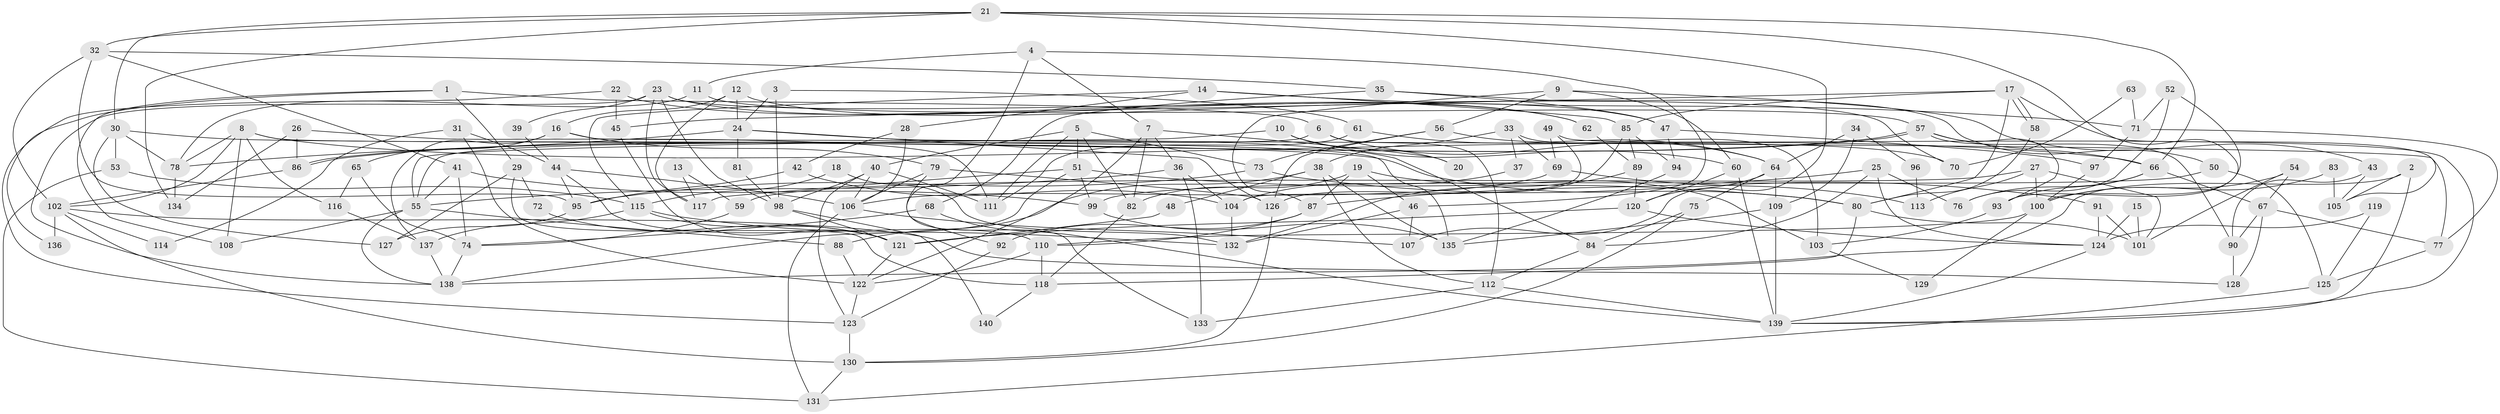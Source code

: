 // coarse degree distribution, {5: 0.3333333333333333, 8: 0.03571428571428571, 4: 0.21428571428571427, 3: 0.21428571428571427, 6: 0.047619047619047616, 1: 0.011904761904761904, 2: 0.05952380952380952, 9: 0.011904761904761904, 7: 0.011904761904761904, 12: 0.023809523809523808, 10: 0.023809523809523808, 13: 0.011904761904761904}
// Generated by graph-tools (version 1.1) at 2025/54/03/04/25 21:54:46]
// undirected, 140 vertices, 280 edges
graph export_dot {
graph [start="1"]
  node [color=gray90,style=filled];
  1;
  2;
  3;
  4;
  5;
  6;
  7;
  8;
  9;
  10;
  11;
  12;
  13;
  14;
  15;
  16;
  17;
  18;
  19;
  20;
  21;
  22;
  23;
  24;
  25;
  26;
  27;
  28;
  29;
  30;
  31;
  32;
  33;
  34;
  35;
  36;
  37;
  38;
  39;
  40;
  41;
  42;
  43;
  44;
  45;
  46;
  47;
  48;
  49;
  50;
  51;
  52;
  53;
  54;
  55;
  56;
  57;
  58;
  59;
  60;
  61;
  62;
  63;
  64;
  65;
  66;
  67;
  68;
  69;
  70;
  71;
  72;
  73;
  74;
  75;
  76;
  77;
  78;
  79;
  80;
  81;
  82;
  83;
  84;
  85;
  86;
  87;
  88;
  89;
  90;
  91;
  92;
  93;
  94;
  95;
  96;
  97;
  98;
  99;
  100;
  101;
  102;
  103;
  104;
  105;
  106;
  107;
  108;
  109;
  110;
  111;
  112;
  113;
  114;
  115;
  116;
  117;
  118;
  119;
  120;
  121;
  122;
  123;
  124;
  125;
  126;
  127;
  128;
  129;
  130;
  131;
  132;
  133;
  134;
  135;
  136;
  137;
  138;
  139;
  140;
  1 -- 108;
  1 -- 6;
  1 -- 29;
  1 -- 136;
  2 -- 139;
  2 -- 138;
  2 -- 105;
  3 -- 61;
  3 -- 98;
  3 -- 24;
  4 -- 46;
  4 -- 7;
  4 -- 11;
  4 -- 92;
  5 -- 40;
  5 -- 51;
  5 -- 73;
  5 -- 82;
  5 -- 111;
  6 -- 112;
  6 -- 55;
  6 -- 64;
  7 -- 82;
  7 -- 122;
  7 -- 20;
  7 -- 36;
  8 -- 102;
  8 -- 66;
  8 -- 78;
  8 -- 108;
  8 -- 116;
  8 -- 135;
  9 -- 87;
  9 -- 60;
  9 -- 43;
  9 -- 56;
  10 -- 60;
  10 -- 55;
  10 -- 20;
  11 -- 57;
  11 -- 78;
  12 -- 16;
  12 -- 24;
  12 -- 47;
  12 -- 117;
  13 -- 117;
  13 -- 59;
  14 -- 85;
  14 -- 115;
  14 -- 28;
  14 -- 71;
  15 -- 124;
  15 -- 101;
  16 -- 77;
  16 -- 65;
  16 -- 79;
  16 -- 137;
  17 -- 85;
  17 -- 58;
  17 -- 58;
  17 -- 45;
  17 -- 80;
  17 -- 105;
  18 -- 115;
  18 -- 132;
  19 -- 82;
  19 -- 46;
  19 -- 87;
  19 -- 103;
  21 -- 32;
  21 -- 66;
  21 -- 30;
  21 -- 100;
  21 -- 107;
  21 -- 134;
  22 -- 45;
  22 -- 123;
  22 -- 62;
  23 -- 98;
  23 -- 117;
  23 -- 39;
  23 -- 62;
  23 -- 70;
  23 -- 138;
  24 -- 78;
  24 -- 81;
  24 -- 84;
  24 -- 126;
  25 -- 124;
  25 -- 87;
  25 -- 76;
  25 -- 84;
  26 -- 86;
  26 -- 134;
  26 -- 111;
  27 -- 100;
  27 -- 101;
  27 -- 59;
  27 -- 113;
  28 -- 106;
  28 -- 42;
  29 -- 127;
  29 -- 72;
  29 -- 118;
  30 -- 78;
  30 -- 53;
  30 -- 80;
  30 -- 127;
  31 -- 122;
  31 -- 44;
  31 -- 114;
  32 -- 41;
  32 -- 102;
  32 -- 35;
  32 -- 95;
  33 -- 69;
  33 -- 103;
  33 -- 37;
  33 -- 38;
  34 -- 64;
  34 -- 109;
  34 -- 96;
  35 -- 47;
  35 -- 50;
  35 -- 68;
  36 -- 133;
  36 -- 55;
  36 -- 104;
  37 -- 104;
  38 -- 88;
  38 -- 48;
  38 -- 112;
  38 -- 135;
  39 -- 44;
  40 -- 111;
  40 -- 106;
  40 -- 98;
  40 -- 123;
  41 -- 55;
  41 -- 74;
  41 -- 99;
  42 -- 104;
  42 -- 95;
  43 -- 105;
  43 -- 90;
  44 -- 95;
  44 -- 110;
  44 -- 106;
  45 -- 121;
  46 -- 107;
  46 -- 132;
  47 -- 97;
  47 -- 94;
  48 -- 121;
  49 -- 139;
  49 -- 104;
  49 -- 69;
  50 -- 99;
  50 -- 125;
  51 -- 80;
  51 -- 99;
  51 -- 117;
  51 -- 138;
  52 -- 71;
  52 -- 76;
  52 -- 93;
  53 -- 131;
  53 -- 115;
  54 -- 101;
  54 -- 100;
  54 -- 67;
  55 -- 138;
  55 -- 88;
  55 -- 108;
  56 -- 73;
  56 -- 70;
  56 -- 126;
  57 -- 90;
  57 -- 86;
  57 -- 86;
  57 -- 66;
  57 -- 93;
  58 -- 80;
  59 -- 74;
  60 -- 120;
  60 -- 139;
  61 -- 64;
  61 -- 111;
  62 -- 89;
  63 -- 70;
  63 -- 71;
  64 -- 75;
  64 -- 109;
  64 -- 120;
  65 -- 74;
  65 -- 116;
  66 -- 93;
  66 -- 67;
  66 -- 76;
  67 -- 77;
  67 -- 90;
  67 -- 128;
  68 -- 139;
  68 -- 74;
  69 -- 106;
  69 -- 113;
  71 -- 77;
  71 -- 97;
  72 -- 121;
  73 -- 95;
  73 -- 91;
  74 -- 138;
  75 -- 84;
  75 -- 130;
  77 -- 125;
  78 -- 134;
  79 -- 126;
  79 -- 106;
  79 -- 133;
  80 -- 101;
  80 -- 118;
  81 -- 98;
  82 -- 118;
  83 -- 105;
  83 -- 100;
  84 -- 112;
  85 -- 126;
  85 -- 94;
  85 -- 89;
  86 -- 102;
  87 -- 92;
  87 -- 110;
  88 -- 122;
  89 -- 120;
  89 -- 132;
  90 -- 128;
  91 -- 124;
  91 -- 101;
  92 -- 123;
  93 -- 103;
  94 -- 135;
  95 -- 127;
  96 -- 113;
  97 -- 100;
  98 -- 121;
  98 -- 140;
  99 -- 135;
  100 -- 110;
  100 -- 129;
  102 -- 128;
  102 -- 130;
  102 -- 114;
  102 -- 136;
  103 -- 129;
  104 -- 132;
  106 -- 107;
  106 -- 131;
  109 -- 135;
  109 -- 139;
  110 -- 118;
  110 -- 122;
  112 -- 133;
  112 -- 139;
  115 -- 137;
  115 -- 121;
  115 -- 132;
  116 -- 137;
  118 -- 140;
  119 -- 124;
  119 -- 125;
  120 -- 121;
  120 -- 124;
  121 -- 122;
  122 -- 123;
  123 -- 130;
  124 -- 139;
  125 -- 131;
  126 -- 130;
  130 -- 131;
  137 -- 138;
}

